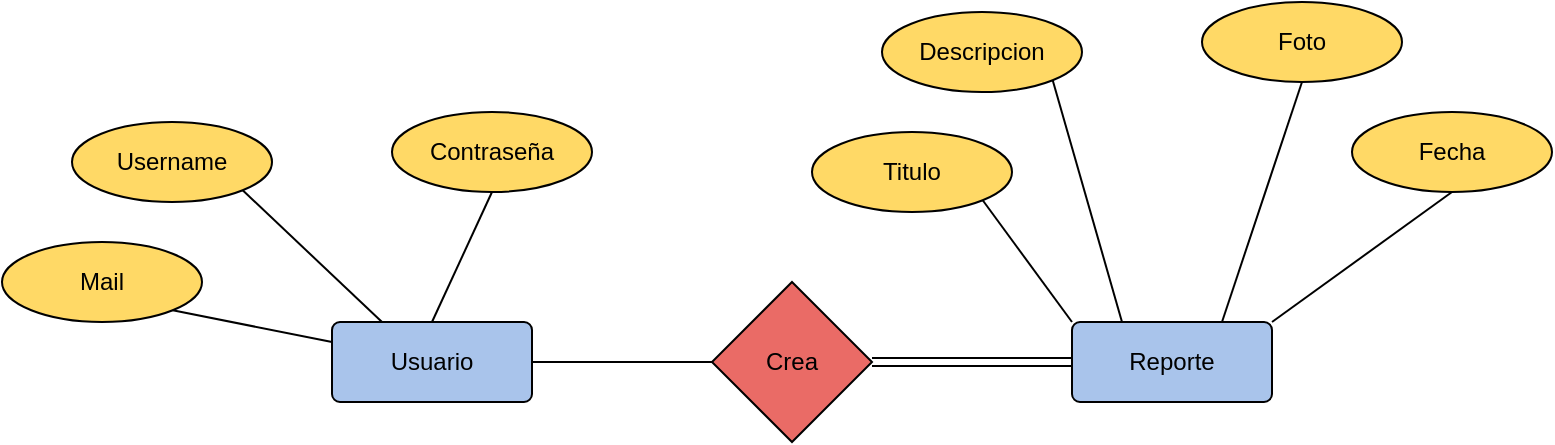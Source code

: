 <mxfile version="13.0.6" type="google"><diagram id="NjeZWqpS0mNLtsuHlUH8" name="Page-1"><mxGraphModel dx="1422" dy="804" grid="1" gridSize="10" guides="1" tooltips="1" connect="1" arrows="1" fold="1" page="1" pageScale="1" pageWidth="827" pageHeight="1169" math="0" shadow="0"><root><mxCell id="0"/><mxCell id="1" parent="0"/><mxCell id="kdoJoITpYrhCf9HMBqwQ-1" value="Reporte" style="rounded=1;arcSize=10;whiteSpace=wrap;html=1;align=center;fillColor=#A9C4EB;" vertex="1" parent="1"><mxGeometry x="570" y="380" width="100" height="40" as="geometry"/></mxCell><mxCell id="kdoJoITpYrhCf9HMBqwQ-11" style="edgeStyle=orthogonalEdgeStyle;rounded=0;orthogonalLoop=1;jettySize=auto;html=1;exitX=1;exitY=0.5;exitDx=0;exitDy=0;entryX=0;entryY=0.5;entryDx=0;entryDy=0;endArrow=none;endFill=0;" edge="1" parent="1" source="kdoJoITpYrhCf9HMBqwQ-2" target="kdoJoITpYrhCf9HMBqwQ-10"><mxGeometry relative="1" as="geometry"/></mxCell><mxCell id="kdoJoITpYrhCf9HMBqwQ-2" value="Usuario" style="rounded=1;arcSize=10;whiteSpace=wrap;html=1;align=center;fillColor=#A9C4EB;" vertex="1" parent="1"><mxGeometry x="200" y="380" width="100" height="40" as="geometry"/></mxCell><mxCell id="kdoJoITpYrhCf9HMBqwQ-3" value="Username" style="ellipse;whiteSpace=wrap;html=1;align=center;fillColor=#FFD966;" vertex="1" parent="1"><mxGeometry x="70" y="280" width="100" height="40" as="geometry"/></mxCell><mxCell id="kdoJoITpYrhCf9HMBqwQ-5" value="" style="endArrow=none;html=1;entryX=1;entryY=1;entryDx=0;entryDy=0;exitX=0.25;exitY=0;exitDx=0;exitDy=0;" edge="1" parent="1" source="kdoJoITpYrhCf9HMBqwQ-2" target="kdoJoITpYrhCf9HMBqwQ-3"><mxGeometry width="50" height="50" relative="1" as="geometry"><mxPoint x="390" y="440" as="sourcePoint"/><mxPoint x="440" y="390" as="targetPoint"/></mxGeometry></mxCell><mxCell id="kdoJoITpYrhCf9HMBqwQ-6" value="Mail" style="ellipse;whiteSpace=wrap;html=1;align=center;fillColor=#FFD966;" vertex="1" parent="1"><mxGeometry x="35" y="340" width="100" height="40" as="geometry"/></mxCell><mxCell id="kdoJoITpYrhCf9HMBqwQ-7" value="" style="endArrow=none;html=1;entryX=1;entryY=1;entryDx=0;entryDy=0;exitX=0;exitY=0.25;exitDx=0;exitDy=0;" edge="1" parent="1" target="kdoJoITpYrhCf9HMBqwQ-6" source="kdoJoITpYrhCf9HMBqwQ-2"><mxGeometry width="50" height="50" relative="1" as="geometry"><mxPoint x="170" y="440" as="sourcePoint"/><mxPoint x="405" y="450" as="targetPoint"/></mxGeometry></mxCell><mxCell id="kdoJoITpYrhCf9HMBqwQ-8" value="Contraseña" style="ellipse;whiteSpace=wrap;html=1;align=center;fillColor=#FFD966;" vertex="1" parent="1"><mxGeometry x="230" y="275" width="100" height="40" as="geometry"/></mxCell><mxCell id="kdoJoITpYrhCf9HMBqwQ-9" value="" style="endArrow=none;html=1;entryX=0.5;entryY=1;entryDx=0;entryDy=0;exitX=0.5;exitY=0;exitDx=0;exitDy=0;" edge="1" parent="1" target="kdoJoITpYrhCf9HMBqwQ-8" source="kdoJoITpYrhCf9HMBqwQ-2"><mxGeometry width="50" height="50" relative="1" as="geometry"><mxPoint x="375" y="325" as="sourcePoint"/><mxPoint x="600" y="385" as="targetPoint"/></mxGeometry></mxCell><mxCell id="kdoJoITpYrhCf9HMBqwQ-10" value="Crea" style="rhombus;whiteSpace=wrap;html=1;fillColor=#EA6B66;" vertex="1" parent="1"><mxGeometry x="390" y="360" width="80" height="80" as="geometry"/></mxCell><mxCell id="kdoJoITpYrhCf9HMBqwQ-13" value="" style="shape=link;html=1;endArrow=none;endFill=0;exitX=1;exitY=0.5;exitDx=0;exitDy=0;entryX=0;entryY=0.5;entryDx=0;entryDy=0;" edge="1" parent="1" source="kdoJoITpYrhCf9HMBqwQ-10" target="kdoJoITpYrhCf9HMBqwQ-1"><mxGeometry width="50" height="50" relative="1" as="geometry"><mxPoint x="530" y="410" as="sourcePoint"/><mxPoint x="580" y="360" as="targetPoint"/></mxGeometry></mxCell><mxCell id="kdoJoITpYrhCf9HMBqwQ-14" value="Descripcion" style="ellipse;whiteSpace=wrap;html=1;align=center;fillColor=#FFD966;direction=east;" vertex="1" parent="1"><mxGeometry x="475" y="225" width="100" height="40" as="geometry"/></mxCell><mxCell id="kdoJoITpYrhCf9HMBqwQ-15" value="" style="endArrow=none;html=1;entryX=1;entryY=1;entryDx=0;entryDy=0;exitX=0.25;exitY=0;exitDx=0;exitDy=0;" edge="1" parent="1" target="kdoJoITpYrhCf9HMBqwQ-14" source="kdoJoITpYrhCf9HMBqwQ-1"><mxGeometry width="50" height="50" relative="1" as="geometry"><mxPoint x="630" y="325" as="sourcePoint"/><mxPoint x="845" y="335" as="targetPoint"/></mxGeometry></mxCell><mxCell id="kdoJoITpYrhCf9HMBqwQ-16" value="Titulo" style="ellipse;whiteSpace=wrap;html=1;align=center;fillColor=#FFD966;direction=east;" vertex="1" parent="1"><mxGeometry x="440" y="285" width="100" height="40" as="geometry"/></mxCell><mxCell id="kdoJoITpYrhCf9HMBqwQ-17" value="" style="endArrow=none;html=1;entryX=1;entryY=1;entryDx=0;entryDy=0;exitX=0;exitY=0;exitDx=0;exitDy=0;" edge="1" parent="1" target="kdoJoITpYrhCf9HMBqwQ-16" source="kdoJoITpYrhCf9HMBqwQ-1"><mxGeometry width="50" height="50" relative="1" as="geometry"><mxPoint x="605" y="335" as="sourcePoint"/><mxPoint x="810" y="395" as="targetPoint"/></mxGeometry></mxCell><mxCell id="kdoJoITpYrhCf9HMBqwQ-18" value="Foto" style="ellipse;whiteSpace=wrap;html=1;align=center;fillColor=#FFD966;direction=east;" vertex="1" parent="1"><mxGeometry x="635" y="220" width="100" height="40" as="geometry"/></mxCell><mxCell id="kdoJoITpYrhCf9HMBqwQ-19" value="" style="endArrow=none;html=1;entryX=0.5;entryY=1;entryDx=0;entryDy=0;exitX=0.75;exitY=0;exitDx=0;exitDy=0;" edge="1" parent="1" target="kdoJoITpYrhCf9HMBqwQ-18" source="kdoJoITpYrhCf9HMBqwQ-1"><mxGeometry width="50" height="50" relative="1" as="geometry"><mxPoint x="655" y="325" as="sourcePoint"/><mxPoint x="1005" y="330" as="targetPoint"/></mxGeometry></mxCell><mxCell id="kdoJoITpYrhCf9HMBqwQ-20" value="Fecha" style="ellipse;whiteSpace=wrap;html=1;align=center;fillColor=#FFD966;direction=east;" vertex="1" parent="1"><mxGeometry x="710" y="275" width="100" height="40" as="geometry"/></mxCell><mxCell id="kdoJoITpYrhCf9HMBqwQ-21" value="" style="endArrow=none;html=1;entryX=0.5;entryY=1;entryDx=0;entryDy=0;exitX=1;exitY=0;exitDx=0;exitDy=0;" edge="1" parent="1" target="kdoJoITpYrhCf9HMBqwQ-20" source="kdoJoITpYrhCf9HMBqwQ-1"><mxGeometry width="50" height="50" relative="1" as="geometry"><mxPoint x="730" y="380" as="sourcePoint"/><mxPoint x="1080" y="385" as="targetPoint"/></mxGeometry></mxCell></root></mxGraphModel></diagram></mxfile>
